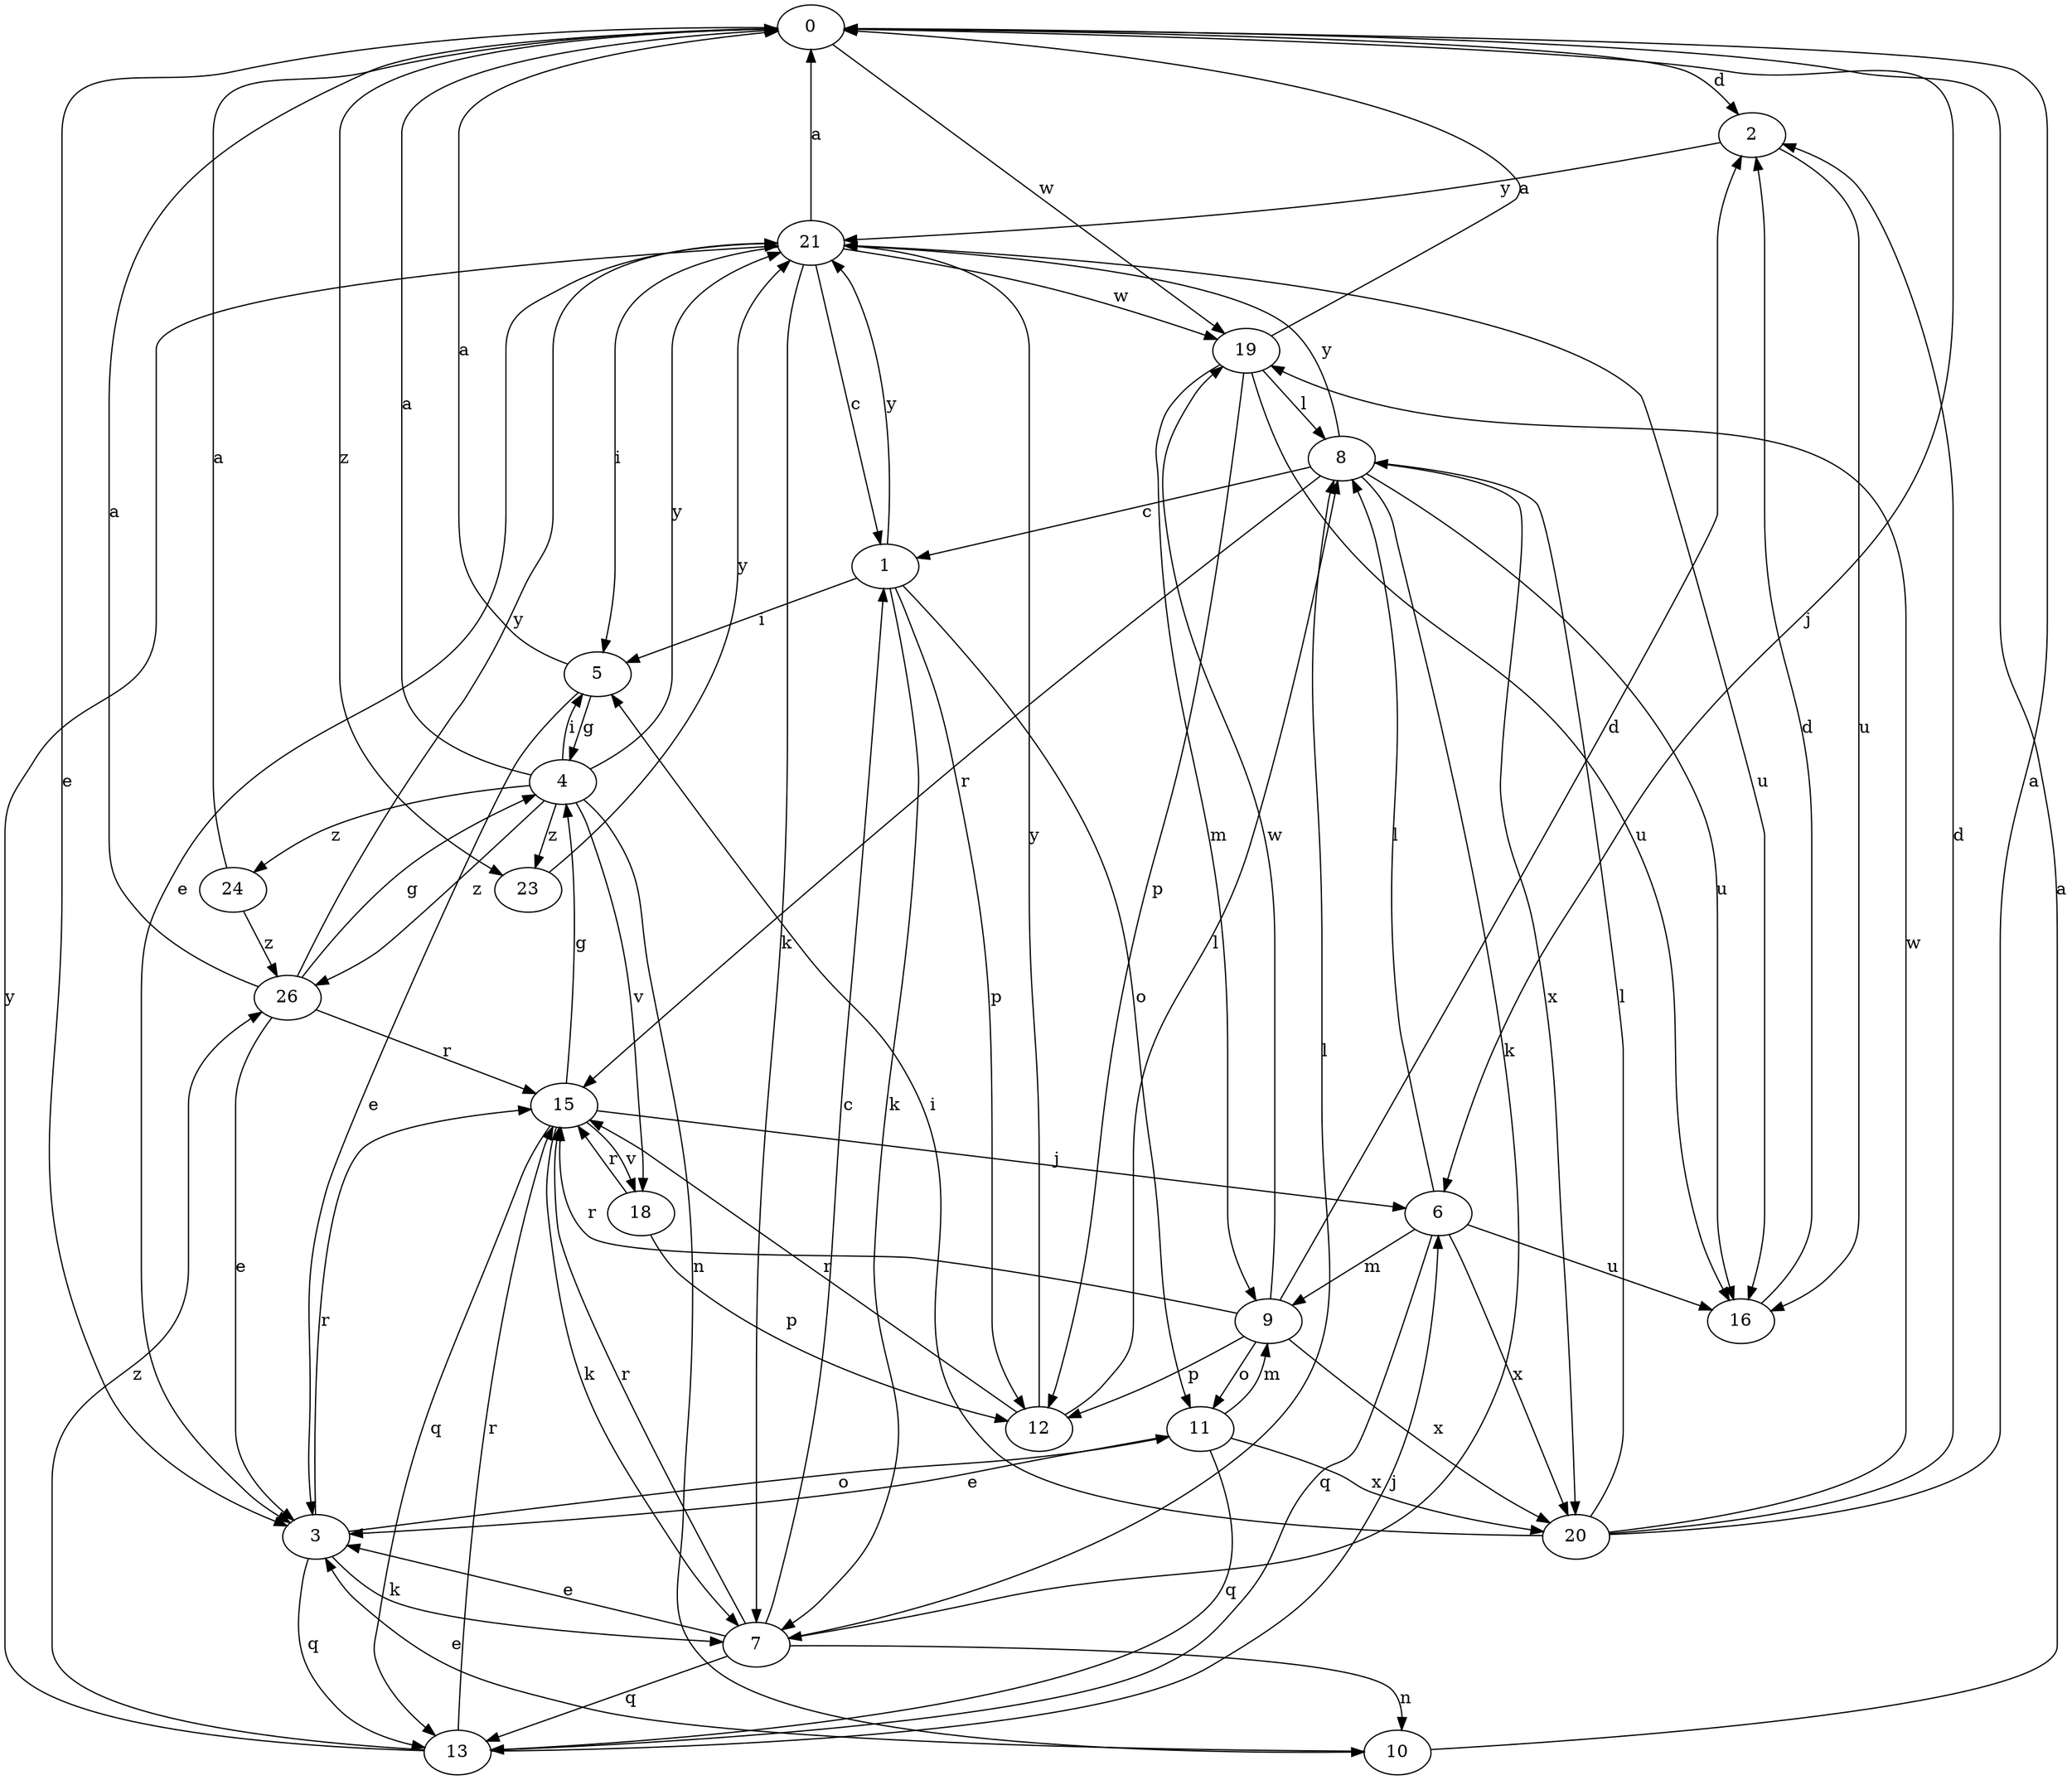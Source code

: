 strict digraph  {
0;
1;
2;
3;
4;
5;
6;
7;
8;
9;
10;
11;
12;
13;
15;
16;
18;
19;
20;
21;
23;
24;
26;
0 -> 2  [label=d];
0 -> 3  [label=e];
0 -> 6  [label=j];
0 -> 19  [label=w];
0 -> 23  [label=z];
1 -> 5  [label=i];
1 -> 7  [label=k];
1 -> 11  [label=o];
1 -> 12  [label=p];
1 -> 21  [label=y];
2 -> 16  [label=u];
2 -> 21  [label=y];
3 -> 7  [label=k];
3 -> 11  [label=o];
3 -> 13  [label=q];
3 -> 15  [label=r];
4 -> 0  [label=a];
4 -> 5  [label=i];
4 -> 10  [label=n];
4 -> 18  [label=v];
4 -> 21  [label=y];
4 -> 23  [label=z];
4 -> 24  [label=z];
4 -> 26  [label=z];
5 -> 0  [label=a];
5 -> 3  [label=e];
5 -> 4  [label=g];
6 -> 8  [label=l];
6 -> 9  [label=m];
6 -> 13  [label=q];
6 -> 16  [label=u];
6 -> 20  [label=x];
7 -> 1  [label=c];
7 -> 3  [label=e];
7 -> 8  [label=l];
7 -> 10  [label=n];
7 -> 13  [label=q];
7 -> 15  [label=r];
8 -> 1  [label=c];
8 -> 7  [label=k];
8 -> 15  [label=r];
8 -> 16  [label=u];
8 -> 20  [label=x];
8 -> 21  [label=y];
9 -> 2  [label=d];
9 -> 11  [label=o];
9 -> 12  [label=p];
9 -> 15  [label=r];
9 -> 19  [label=w];
9 -> 20  [label=x];
10 -> 0  [label=a];
10 -> 3  [label=e];
11 -> 3  [label=e];
11 -> 9  [label=m];
11 -> 13  [label=q];
11 -> 20  [label=x];
12 -> 8  [label=l];
12 -> 15  [label=r];
12 -> 21  [label=y];
13 -> 6  [label=j];
13 -> 15  [label=r];
13 -> 21  [label=y];
13 -> 26  [label=z];
15 -> 4  [label=g];
15 -> 6  [label=j];
15 -> 7  [label=k];
15 -> 13  [label=q];
15 -> 18  [label=v];
16 -> 2  [label=d];
18 -> 12  [label=p];
18 -> 15  [label=r];
19 -> 0  [label=a];
19 -> 8  [label=l];
19 -> 9  [label=m];
19 -> 12  [label=p];
19 -> 16  [label=u];
20 -> 0  [label=a];
20 -> 2  [label=d];
20 -> 5  [label=i];
20 -> 8  [label=l];
20 -> 19  [label=w];
21 -> 0  [label=a];
21 -> 1  [label=c];
21 -> 3  [label=e];
21 -> 5  [label=i];
21 -> 7  [label=k];
21 -> 16  [label=u];
21 -> 19  [label=w];
23 -> 21  [label=y];
24 -> 0  [label=a];
24 -> 26  [label=z];
26 -> 0  [label=a];
26 -> 3  [label=e];
26 -> 4  [label=g];
26 -> 15  [label=r];
26 -> 21  [label=y];
}
